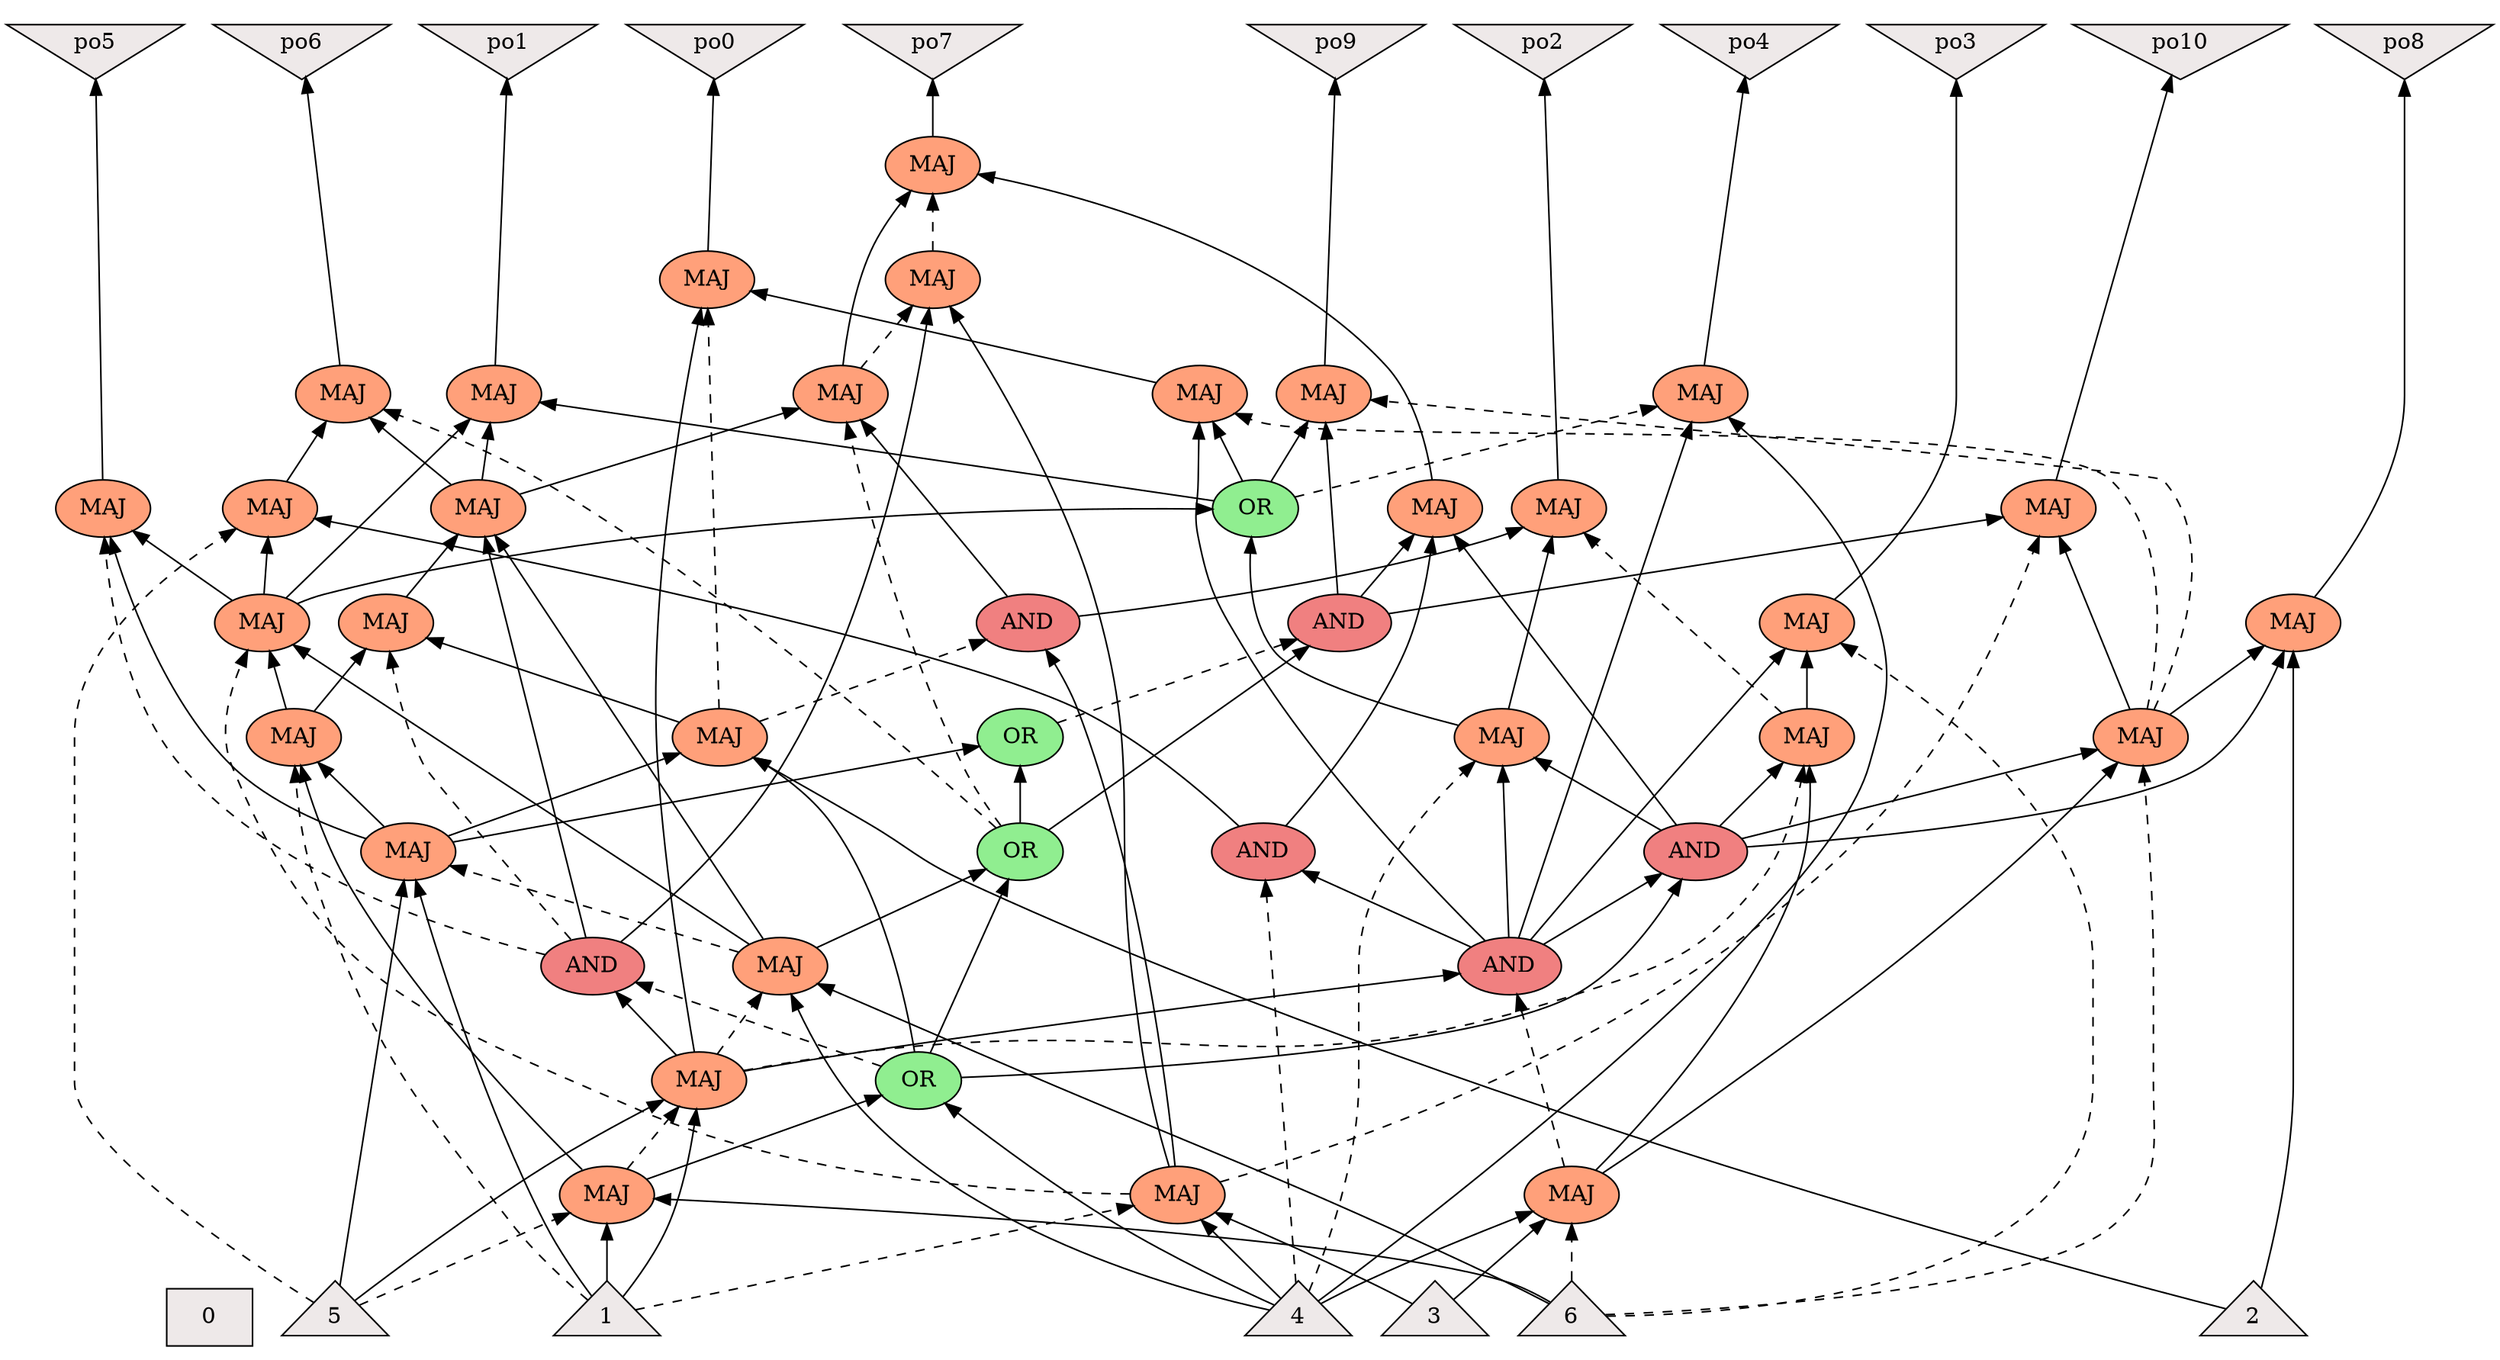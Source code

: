 digraph {
rankdir=BT;
0 [label="0",shape=box,style=filled,fillcolor=snow2]
1 [label="1",shape=triangle,style=filled,fillcolor=snow2]
2 [label="2",shape=triangle,style=filled,fillcolor=snow2]
3 [label="3",shape=triangle,style=filled,fillcolor=snow2]
4 [label="4",shape=triangle,style=filled,fillcolor=snow2]
5 [label="5",shape=triangle,style=filled,fillcolor=snow2]
6 [label="6",shape=triangle,style=filled,fillcolor=snow2]
7 [label="MAJ",shape=ellipse,style=filled,fillcolor=lightsalmon]
8 [label="MAJ",shape=ellipse,style=filled,fillcolor=lightsalmon]
9 [label="OR",shape=ellipse,style=filled,fillcolor=palegreen2]
10 [label="MAJ",shape=ellipse,style=filled,fillcolor=lightsalmon]
11 [label="MAJ",shape=ellipse,style=filled,fillcolor=lightsalmon]
12 [label="MAJ",shape=ellipse,style=filled,fillcolor=lightsalmon]
13 [label="MAJ",shape=ellipse,style=filled,fillcolor=lightsalmon]
14 [label="AND",shape=ellipse,style=filled,fillcolor=lightcoral]
15 [label="MAJ",shape=ellipse,style=filled,fillcolor=lightsalmon]
16 [label="MAJ",shape=ellipse,style=filled,fillcolor=lightsalmon]
17 [label="MAJ",shape=ellipse,style=filled,fillcolor=lightsalmon]
18 [label="AND",shape=ellipse,style=filled,fillcolor=lightcoral]
19 [label="MAJ",shape=ellipse,style=filled,fillcolor=lightsalmon]
20 [label="OR",shape=ellipse,style=filled,fillcolor=palegreen2]
21 [label="MAJ",shape=ellipse,style=filled,fillcolor=lightsalmon]
22 [label="MAJ",shape=ellipse,style=filled,fillcolor=lightsalmon]
23 [label="MAJ",shape=ellipse,style=filled,fillcolor=lightsalmon]
24 [label="AND",shape=ellipse,style=filled,fillcolor=lightcoral]
25 [label="MAJ",shape=ellipse,style=filled,fillcolor=lightsalmon]
26 [label="MAJ",shape=ellipse,style=filled,fillcolor=lightsalmon]
27 [label="MAJ",shape=ellipse,style=filled,fillcolor=lightsalmon]
28 [label="AND",shape=ellipse,style=filled,fillcolor=lightcoral]
29 [label="MAJ",shape=ellipse,style=filled,fillcolor=lightsalmon]
30 [label="MAJ",shape=ellipse,style=filled,fillcolor=lightsalmon]
31 [label="MAJ",shape=ellipse,style=filled,fillcolor=lightsalmon]
32 [label="MAJ",shape=ellipse,style=filled,fillcolor=lightsalmon]
33 [label="MAJ",shape=ellipse,style=filled,fillcolor=lightsalmon]
34 [label="OR",shape=ellipse,style=filled,fillcolor=palegreen2]
35 [label="AND",shape=ellipse,style=filled,fillcolor=lightcoral]
36 [label="MAJ",shape=ellipse,style=filled,fillcolor=lightsalmon]
37 [label="MAJ",shape=ellipse,style=filled,fillcolor=lightsalmon]
38 [label="MAJ",shape=ellipse,style=filled,fillcolor=lightsalmon]
39 [label="MAJ",shape=ellipse,style=filled,fillcolor=lightsalmon]
40 [label="OR",shape=ellipse,style=filled,fillcolor=palegreen2]
41 [label="AND",shape=ellipse,style=filled,fillcolor=lightcoral]
42 [label="MAJ",shape=ellipse,style=filled,fillcolor=lightsalmon]
43 [label="MAJ",shape=ellipse,style=filled,fillcolor=lightsalmon]
44 [label="MAJ",shape=ellipse,style=filled,fillcolor=lightsalmon]
45 [label="MAJ",shape=ellipse,style=filled,fillcolor=lightsalmon]
46 [label="MAJ",shape=ellipse,style=filled,fillcolor=lightsalmon]
po0 [shape=invtriangle,style=filled,fillcolor=snow2]
po1 [shape=invtriangle,style=filled,fillcolor=snow2]
po2 [shape=invtriangle,style=filled,fillcolor=snow2]
po3 [shape=invtriangle,style=filled,fillcolor=snow2]
po4 [shape=invtriangle,style=filled,fillcolor=snow2]
po5 [shape=invtriangle,style=filled,fillcolor=snow2]
po6 [shape=invtriangle,style=filled,fillcolor=snow2]
po7 [shape=invtriangle,style=filled,fillcolor=snow2]
po8 [shape=invtriangle,style=filled,fillcolor=snow2]
po9 [shape=invtriangle,style=filled,fillcolor=snow2]
po10 [shape=invtriangle,style=filled,fillcolor=snow2]
1 -> 7 [style=solid]
5 -> 7 [style=dashed]
6 -> 7 [style=solid]
1 -> 8 [style=solid]
5 -> 8 [style=solid]
7 -> 8 [style=dashed]
4 -> 9 [style=solid]
7 -> 9 [style=solid]
4 -> 10 [style=solid]
6 -> 10 [style=solid]
8 -> 10 [style=dashed]
1 -> 11 [style=solid]
5 -> 11 [style=solid]
10 -> 11 [style=dashed]
2 -> 12 [style=solid]
9 -> 12 [style=solid]
11 -> 12 [style=solid]
3 -> 13 [style=solid]
4 -> 13 [style=solid]
6 -> 13 [style=dashed]
8 -> 14 [style=solid]
13 -> 14 [style=dashed]
1 -> 15 [style=dashed]
3 -> 15 [style=solid]
4 -> 15 [style=solid]
1 -> 16 [style=dashed]
7 -> 16 [style=solid]
11 -> 16 [style=solid]
10 -> 17 [style=solid]
15 -> 17 [style=dashed]
16 -> 17 [style=solid]
9 -> 18 [style=solid]
14 -> 18 [style=solid]
4 -> 19 [style=dashed]
14 -> 19 [style=solid]
18 -> 19 [style=solid]
17 -> 20 [style=solid]
19 -> 20 [style=solid]
6 -> 21 [style=dashed]
13 -> 21 [style=solid]
18 -> 21 [style=solid]
14 -> 22 [style=solid]
20 -> 22 [style=solid]
21 -> 22 [style=dashed]
8 -> 23 [style=solid]
12 -> 23 [style=dashed]
22 -> 23 [style=solid]
8 -> 24 [style=solid]
9 -> 24 [style=dashed]
12 -> 25 [style=solid]
16 -> 25 [style=solid]
24 -> 25 [style=dashed]
10 -> 26 [style=solid]
24 -> 26 [style=solid]
25 -> 26 [style=solid]
17 -> 27 [style=solid]
20 -> 27 [style=solid]
26 -> 27 [style=solid]
12 -> 28 [style=dashed]
15 -> 28 [style=solid]
8 -> 29 [style=dashed]
13 -> 29 [style=solid]
18 -> 29 [style=solid]
19 -> 30 [style=solid]
28 -> 30 [style=solid]
29 -> 30 [style=dashed]
6 -> 31 [style=dashed]
14 -> 31 [style=solid]
29 -> 31 [style=solid]
4 -> 32 [style=solid]
14 -> 32 [style=solid]
20 -> 32 [style=dashed]
11 -> 33 [style=solid]
17 -> 33 [style=solid]
24 -> 33 [style=dashed]
9 -> 34 [style=solid]
10 -> 34 [style=solid]
4 -> 35 [style=dashed]
14 -> 35 [style=solid]
5 -> 36 [style=dashed]
17 -> 36 [style=solid]
35 -> 36 [style=solid]
26 -> 37 [style=solid]
34 -> 37 [style=dashed]
36 -> 37 [style=solid]
26 -> 38 [style=solid]
28 -> 38 [style=solid]
34 -> 38 [style=dashed]
15 -> 39 [style=solid]
24 -> 39 [style=solid]
38 -> 39 [style=dashed]
11 -> 40 [style=solid]
34 -> 40 [style=solid]
34 -> 41 [style=solid]
40 -> 41 [style=dashed]
18 -> 42 [style=solid]
35 -> 42 [style=solid]
41 -> 42 [style=solid]
38 -> 43 [style=solid]
39 -> 43 [style=dashed]
42 -> 43 [style=solid]
2 -> 44 [style=solid]
18 -> 44 [style=solid]
21 -> 44 [style=solid]
20 -> 45 [style=solid]
21 -> 45 [style=dashed]
41 -> 45 [style=solid]
15 -> 46 [style=dashed]
21 -> 46 [style=solid]
41 -> 46 [style=solid]
23 -> po0 [style=solid]
27 -> po1 [style=solid]
30 -> po2 [style=solid]
31 -> po3 [style=solid]
32 -> po4 [style=solid]
33 -> po5 [style=solid]
37 -> po6 [style=solid]
43 -> po7 [style=solid]
44 -> po8 [style=solid]
45 -> po9 [style=solid]
46 -> po10 [style=solid]
{rank = same; 0; 1; 2; 3; 4; 5; 6; }
{rank = same; 7; 13; 15; }
{rank = same; 8; 9; }
{rank = same; 10; 14; 24; }
{rank = same; 11; 18; 34; 35; }
{rank = same; 12; 16; 19; 21; 29; 40; }
{rank = same; 17; 25; 28; 31; 41; 44; }
{rank = same; 20; 26; 30; 33; 36; 42; 46; }
{rank = same; 22; 27; 32; 37; 38; 45; }
{rank = same; 23; 39; }
{rank = same; 43; }
{rank = same; po0; po1; po2; po3; po4; po5; po6; po7; po8; po9; po10; }
}
